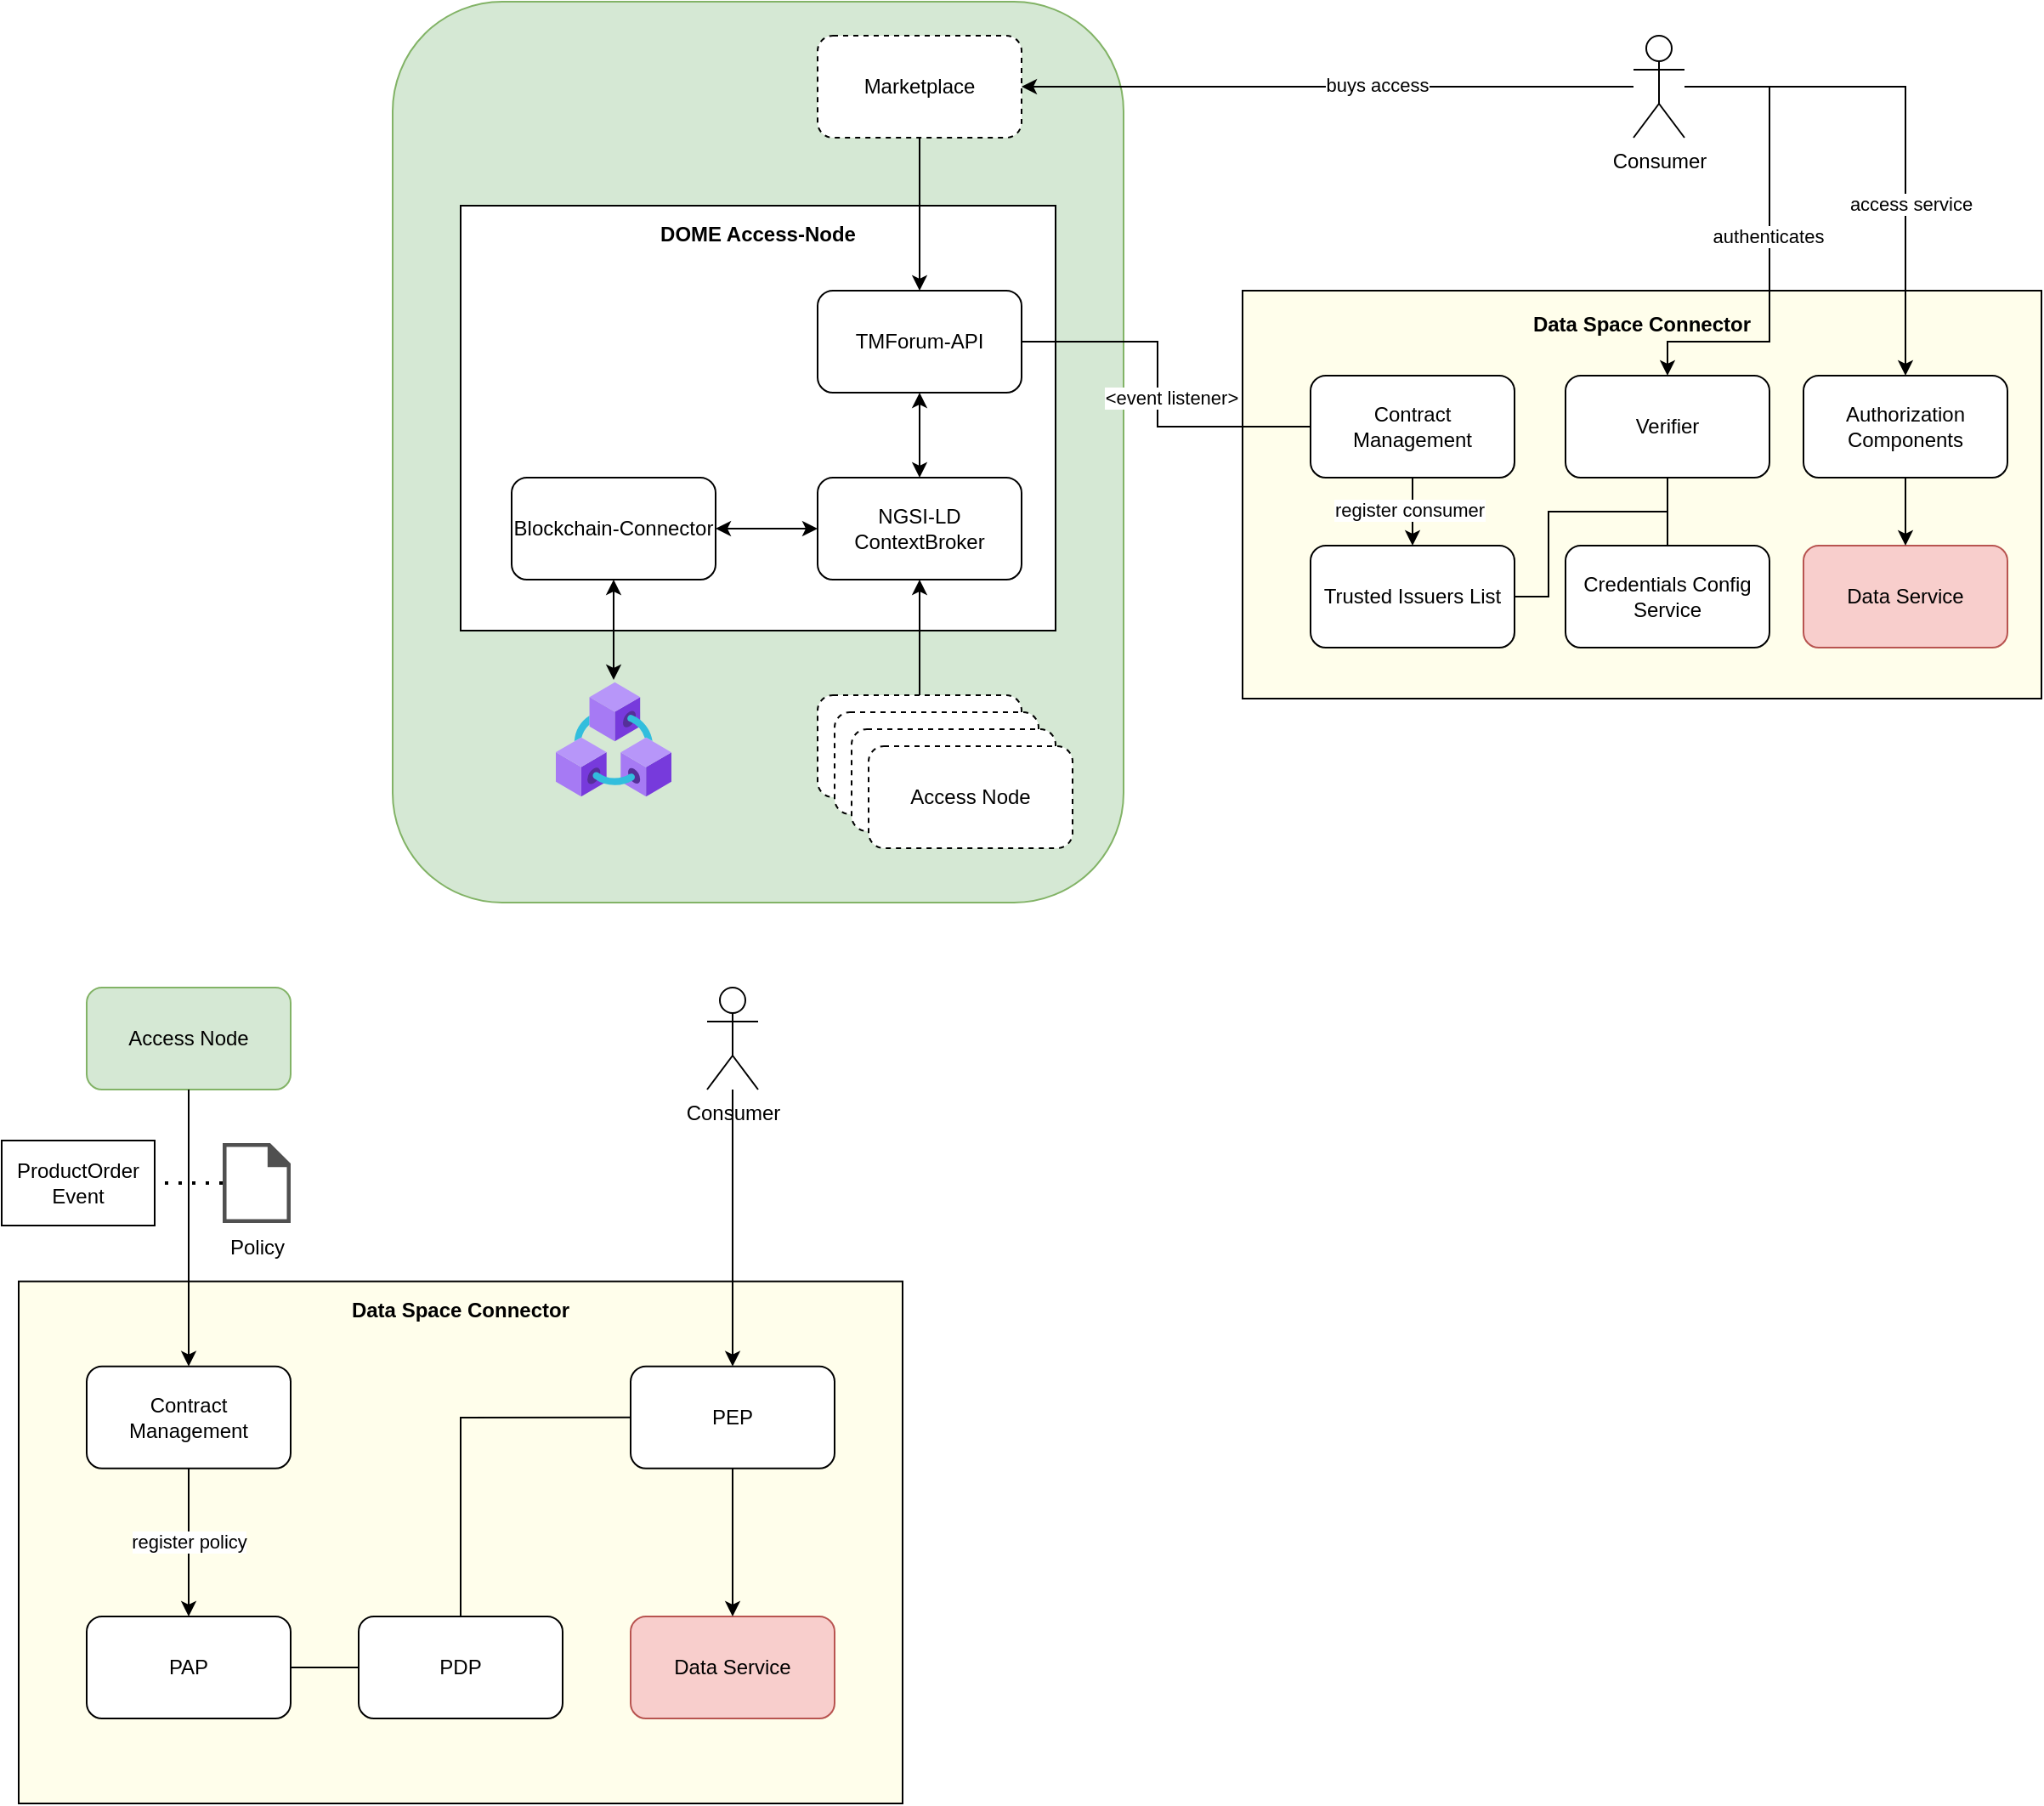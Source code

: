 <mxfile version="24.8.6">
  <diagram name="Page-1" id="CewpsjSTCl-pc4d_EMi_">
    <mxGraphModel dx="3457" dy="1438" grid="1" gridSize="10" guides="1" tooltips="1" connect="1" arrows="1" fold="1" page="1" pageScale="1" pageWidth="850" pageHeight="1100" math="0" shadow="0">
      <root>
        <mxCell id="0" />
        <mxCell id="1" parent="0" />
        <mxCell id="rOw19jKcxJnXFdSq0Atq-2" value="" style="rounded=1;whiteSpace=wrap;html=1;fillColor=#d5e8d4;strokeColor=#82b366;" vertex="1" parent="1">
          <mxGeometry x="-130" y="20" width="430" height="530" as="geometry" />
        </mxCell>
        <mxCell id="vZUjrlELO1Ofky0nEN63-1" value="&lt;div&gt;&lt;b&gt;DOME Access-Node&lt;/b&gt;&lt;/div&gt;&lt;div&gt;&lt;br&gt;&lt;/div&gt;&lt;div&gt;&lt;br&gt;&lt;/div&gt;&lt;div&gt;&lt;br&gt;&lt;/div&gt;&lt;div&gt;&lt;br&gt;&lt;/div&gt;&lt;div&gt;&lt;br&gt;&lt;/div&gt;&lt;div&gt;&lt;br&gt;&lt;/div&gt;&lt;div&gt;&lt;br&gt;&lt;/div&gt;&lt;div&gt;&lt;br&gt;&lt;/div&gt;&lt;div&gt;&lt;br&gt;&lt;/div&gt;&lt;div&gt;&lt;br&gt;&lt;/div&gt;&lt;div&gt;&lt;br&gt;&lt;/div&gt;&lt;div&gt;&lt;br&gt;&lt;/div&gt;&lt;div&gt;&lt;br&gt;&lt;/div&gt;&lt;div&gt;&lt;br&gt;&lt;/div&gt;&lt;div&gt;&lt;br&gt;&lt;/div&gt;" style="rounded=0;whiteSpace=wrap;html=1;" parent="1" vertex="1">
          <mxGeometry x="-90" y="140" width="350" height="250" as="geometry" />
        </mxCell>
        <mxCell id="vZUjrlELO1Ofky0nEN63-2" value="TMForum-API" style="rounded=1;whiteSpace=wrap;html=1;" parent="1" vertex="1">
          <mxGeometry x="120" y="190" width="120" height="60" as="geometry" />
        </mxCell>
        <mxCell id="vZUjrlELO1Ofky0nEN63-3" value="NGSI-LD ContextBroker" style="rounded=1;whiteSpace=wrap;html=1;" parent="1" vertex="1">
          <mxGeometry x="120" y="300" width="120" height="60" as="geometry" />
        </mxCell>
        <mxCell id="vZUjrlELO1Ofky0nEN63-4" value="Blockchain-Connector" style="rounded=1;whiteSpace=wrap;html=1;" parent="1" vertex="1">
          <mxGeometry x="-60" y="300" width="120" height="60" as="geometry" />
        </mxCell>
        <mxCell id="vZUjrlELO1Ofky0nEN63-5" value="" style="endArrow=classic;startArrow=classic;html=1;rounded=0;entryX=0;entryY=0.5;entryDx=0;entryDy=0;exitX=1;exitY=0.5;exitDx=0;exitDy=0;" parent="1" source="vZUjrlELO1Ofky0nEN63-4" target="vZUjrlELO1Ofky0nEN63-3" edge="1">
          <mxGeometry width="50" height="50" relative="1" as="geometry">
            <mxPoint x="-200" y="530" as="sourcePoint" />
            <mxPoint x="-150" y="480" as="targetPoint" />
          </mxGeometry>
        </mxCell>
        <mxCell id="vZUjrlELO1Ofky0nEN63-6" value="" style="endArrow=classic;startArrow=classic;html=1;rounded=0;entryX=0.5;entryY=0;entryDx=0;entryDy=0;exitX=0.5;exitY=1;exitDx=0;exitDy=0;" parent="1" source="vZUjrlELO1Ofky0nEN63-2" target="vZUjrlELO1Ofky0nEN63-3" edge="1">
          <mxGeometry width="50" height="50" relative="1" as="geometry">
            <mxPoint x="85" y="260" as="sourcePoint" />
            <mxPoint x="180" y="310" as="targetPoint" />
            <Array as="points">
              <mxPoint x="180" y="270" />
            </Array>
          </mxGeometry>
        </mxCell>
        <mxCell id="vZUjrlELO1Ofky0nEN63-7" value="" style="image;aspect=fixed;html=1;points=[];align=center;fontSize=12;image=img/lib/azure2/blockchain/Azure_Blockchain_Service.svg;" parent="1" vertex="1">
          <mxGeometry x="-34" y="420" width="68" height="68" as="geometry" />
        </mxCell>
        <mxCell id="vZUjrlELO1Ofky0nEN63-8" value="" style="endArrow=classic;startArrow=classic;html=1;rounded=0;entryX=0.5;entryY=1;entryDx=0;entryDy=0;exitX=0.5;exitY=-0.015;exitDx=0;exitDy=0;exitPerimeter=0;" parent="1" source="vZUjrlELO1Ofky0nEN63-7" target="vZUjrlELO1Ofky0nEN63-4" edge="1">
          <mxGeometry width="50" height="50" relative="1" as="geometry">
            <mxPoint x="-200" y="520" as="sourcePoint" />
            <mxPoint x="-150" y="470" as="targetPoint" />
          </mxGeometry>
        </mxCell>
        <mxCell id="vZUjrlELO1Ofky0nEN63-9" value="" style="endArrow=classic;html=1;rounded=0;entryX=0.5;entryY=0;entryDx=0;entryDy=0;" parent="1" target="vZUjrlELO1Ofky0nEN63-2" edge="1">
          <mxGeometry width="50" height="50" relative="1" as="geometry">
            <mxPoint x="180" y="100" as="sourcePoint" />
            <mxPoint x="190" y="40" as="targetPoint" />
          </mxGeometry>
        </mxCell>
        <mxCell id="vZUjrlELO1Ofky0nEN63-10" value="" style="endArrow=classic;html=1;rounded=0;" parent="1" target="vZUjrlELO1Ofky0nEN63-3" edge="1">
          <mxGeometry width="50" height="50" relative="1" as="geometry">
            <mxPoint x="180" y="430" as="sourcePoint" />
            <mxPoint x="210" y="420" as="targetPoint" />
          </mxGeometry>
        </mxCell>
        <mxCell id="vZUjrlELO1Ofky0nEN63-11" value="Access Node" style="rounded=1;whiteSpace=wrap;html=1;dashed=1;" parent="1" vertex="1">
          <mxGeometry x="120" y="428" width="120" height="60" as="geometry" />
        </mxCell>
        <mxCell id="vZUjrlELO1Ofky0nEN63-12" value="Access Node" style="rounded=1;whiteSpace=wrap;html=1;dashed=1;" parent="1" vertex="1">
          <mxGeometry x="130" y="438" width="120" height="60" as="geometry" />
        </mxCell>
        <mxCell id="vZUjrlELO1Ofky0nEN63-13" value="Access Node" style="rounded=1;whiteSpace=wrap;html=1;dashed=1;" parent="1" vertex="1">
          <mxGeometry x="140" y="448" width="120" height="60" as="geometry" />
        </mxCell>
        <mxCell id="vZUjrlELO1Ofky0nEN63-14" value="Access Node" style="rounded=1;whiteSpace=wrap;html=1;dashed=1;" parent="1" vertex="1">
          <mxGeometry x="150" y="458" width="120" height="60" as="geometry" />
        </mxCell>
        <mxCell id="vZUjrlELO1Ofky0nEN63-15" value="Marketplace" style="rounded=1;whiteSpace=wrap;html=1;dashed=1;" parent="1" vertex="1">
          <mxGeometry x="120" y="40" width="120" height="60" as="geometry" />
        </mxCell>
        <mxCell id="rOw19jKcxJnXFdSq0Atq-1" value="&lt;div&gt;&lt;b&gt;Data Space Connector&lt;/b&gt;&lt;/div&gt;&lt;div&gt;&lt;br&gt;&lt;/div&gt;&lt;div&gt;&lt;br&gt;&lt;/div&gt;&lt;div&gt;&lt;br&gt;&lt;/div&gt;&lt;div&gt;&lt;br&gt;&lt;/div&gt;&lt;div&gt;&lt;br&gt;&lt;/div&gt;&lt;div&gt;&lt;br&gt;&lt;/div&gt;&lt;div&gt;&lt;br&gt;&lt;/div&gt;&lt;div&gt;&lt;br&gt;&lt;/div&gt;&lt;div&gt;&lt;br&gt;&lt;/div&gt;&lt;div&gt;&lt;br&gt;&lt;/div&gt;&lt;div&gt;&lt;br&gt;&lt;/div&gt;&lt;div&gt;&lt;br&gt;&lt;/div&gt;&lt;div&gt;&lt;br&gt;&lt;/div&gt;&lt;div&gt;&lt;br&gt;&lt;/div&gt;" style="rounded=0;whiteSpace=wrap;html=1;fillColor=#FFFEEB;" vertex="1" parent="1">
          <mxGeometry x="370" y="190" width="470" height="240" as="geometry" />
        </mxCell>
        <mxCell id="rOw19jKcxJnXFdSq0Atq-3" value="Contract Management" style="rounded=1;whiteSpace=wrap;html=1;" vertex="1" parent="1">
          <mxGeometry x="410" y="240" width="120" height="60" as="geometry" />
        </mxCell>
        <mxCell id="rOw19jKcxJnXFdSq0Atq-4" value="" style="endArrow=none;html=1;rounded=0;entryX=0;entryY=0.5;entryDx=0;entryDy=0;exitX=1;exitY=0.5;exitDx=0;exitDy=0;" edge="1" parent="1" source="vZUjrlELO1Ofky0nEN63-2" target="rOw19jKcxJnXFdSq0Atq-3">
          <mxGeometry width="50" height="50" relative="1" as="geometry">
            <mxPoint x="320" y="500" as="sourcePoint" />
            <mxPoint x="370" y="450" as="targetPoint" />
            <Array as="points">
              <mxPoint x="320" y="220" />
              <mxPoint x="320" y="270" />
            </Array>
          </mxGeometry>
        </mxCell>
        <mxCell id="rOw19jKcxJnXFdSq0Atq-5" value="&amp;lt;event listener&amp;gt;" style="edgeLabel;html=1;align=center;verticalAlign=middle;resizable=0;points=[];" vertex="1" connectable="0" parent="rOw19jKcxJnXFdSq0Atq-4">
          <mxGeometry y="3" relative="1" as="geometry">
            <mxPoint x="5" y="3" as="offset" />
          </mxGeometry>
        </mxCell>
        <mxCell id="rOw19jKcxJnXFdSq0Atq-6" value="Trusted Issuers List" style="rounded=1;whiteSpace=wrap;html=1;" vertex="1" parent="1">
          <mxGeometry x="410" y="340" width="120" height="60" as="geometry" />
        </mxCell>
        <mxCell id="rOw19jKcxJnXFdSq0Atq-7" value="Data Service" style="rounded=1;whiteSpace=wrap;html=1;fillColor=#f8cecc;strokeColor=#b85450;" vertex="1" parent="1">
          <mxGeometry x="700" y="340" width="120" height="60" as="geometry" />
        </mxCell>
        <mxCell id="rOw19jKcxJnXFdSq0Atq-8" value="Verifier" style="rounded=1;whiteSpace=wrap;html=1;" vertex="1" parent="1">
          <mxGeometry x="560" y="240" width="120" height="60" as="geometry" />
        </mxCell>
        <mxCell id="rOw19jKcxJnXFdSq0Atq-9" value="Credentials Config Service" style="rounded=1;whiteSpace=wrap;html=1;" vertex="1" parent="1">
          <mxGeometry x="560" y="340" width="120" height="60" as="geometry" />
        </mxCell>
        <mxCell id="rOw19jKcxJnXFdSq0Atq-10" value="Consumer" style="shape=umlActor;verticalLabelPosition=bottom;verticalAlign=top;html=1;outlineConnect=0;" vertex="1" parent="1">
          <mxGeometry x="600" y="40" width="30" height="60" as="geometry" />
        </mxCell>
        <mxCell id="rOw19jKcxJnXFdSq0Atq-12" value="&lt;div&gt;Authorization&lt;/div&gt;&lt;div&gt;Components&lt;/div&gt;" style="rounded=1;whiteSpace=wrap;html=1;" vertex="1" parent="1">
          <mxGeometry x="700" y="240" width="120" height="60" as="geometry" />
        </mxCell>
        <mxCell id="rOw19jKcxJnXFdSq0Atq-15" value="" style="endArrow=classic;html=1;rounded=0;exitX=0.5;exitY=1;exitDx=0;exitDy=0;" edge="1" parent="1" source="rOw19jKcxJnXFdSq0Atq-3" target="rOw19jKcxJnXFdSq0Atq-6">
          <mxGeometry width="50" height="50" relative="1" as="geometry">
            <mxPoint x="410" y="560" as="sourcePoint" />
            <mxPoint x="460" y="510" as="targetPoint" />
          </mxGeometry>
        </mxCell>
        <mxCell id="rOw19jKcxJnXFdSq0Atq-16" value="register consumer" style="edgeLabel;html=1;align=center;verticalAlign=middle;resizable=0;points=[];" vertex="1" connectable="0" parent="rOw19jKcxJnXFdSq0Atq-15">
          <mxGeometry x="-0.05" y="-2" relative="1" as="geometry">
            <mxPoint as="offset" />
          </mxGeometry>
        </mxCell>
        <mxCell id="rOw19jKcxJnXFdSq0Atq-17" value="" style="endArrow=none;html=1;rounded=0;entryX=0.5;entryY=1;entryDx=0;entryDy=0;exitX=1;exitY=0.5;exitDx=0;exitDy=0;" edge="1" parent="1" source="rOw19jKcxJnXFdSq0Atq-6" target="rOw19jKcxJnXFdSq0Atq-8">
          <mxGeometry width="50" height="50" relative="1" as="geometry">
            <mxPoint x="460" y="570" as="sourcePoint" />
            <mxPoint x="510" y="520" as="targetPoint" />
            <Array as="points">
              <mxPoint x="550" y="370" />
              <mxPoint x="550" y="320" />
              <mxPoint x="620" y="320" />
            </Array>
          </mxGeometry>
        </mxCell>
        <mxCell id="rOw19jKcxJnXFdSq0Atq-18" value="" style="endArrow=none;html=1;rounded=0;entryX=0.5;entryY=1;entryDx=0;entryDy=0;exitX=0.5;exitY=0;exitDx=0;exitDy=0;" edge="1" parent="1" source="rOw19jKcxJnXFdSq0Atq-9" target="rOw19jKcxJnXFdSq0Atq-8">
          <mxGeometry width="50" height="50" relative="1" as="geometry">
            <mxPoint x="590" y="550" as="sourcePoint" />
            <mxPoint x="640" y="500" as="targetPoint" />
          </mxGeometry>
        </mxCell>
        <mxCell id="rOw19jKcxJnXFdSq0Atq-19" value="" style="endArrow=classic;html=1;rounded=0;exitX=0.5;exitY=1;exitDx=0;exitDy=0;entryX=0.5;entryY=0;entryDx=0;entryDy=0;" edge="1" parent="1" source="rOw19jKcxJnXFdSq0Atq-12" target="rOw19jKcxJnXFdSq0Atq-7">
          <mxGeometry width="50" height="50" relative="1" as="geometry">
            <mxPoint x="960" y="280" as="sourcePoint" />
            <mxPoint x="1010" y="230" as="targetPoint" />
          </mxGeometry>
        </mxCell>
        <mxCell id="rOw19jKcxJnXFdSq0Atq-20" value="" style="endArrow=classic;html=1;rounded=0;" edge="1" parent="1" source="rOw19jKcxJnXFdSq0Atq-10" target="vZUjrlELO1Ofky0nEN63-15">
          <mxGeometry width="50" height="50" relative="1" as="geometry">
            <mxPoint x="370" y="80" as="sourcePoint" />
            <mxPoint x="420" y="30" as="targetPoint" />
          </mxGeometry>
        </mxCell>
        <mxCell id="rOw19jKcxJnXFdSq0Atq-21" value="buys access" style="edgeLabel;html=1;align=center;verticalAlign=middle;resizable=0;points=[];" vertex="1" connectable="0" parent="rOw19jKcxJnXFdSq0Atq-20">
          <mxGeometry x="-0.157" y="-1" relative="1" as="geometry">
            <mxPoint as="offset" />
          </mxGeometry>
        </mxCell>
        <mxCell id="rOw19jKcxJnXFdSq0Atq-22" value="" style="endArrow=classic;html=1;rounded=0;entryX=0.5;entryY=0;entryDx=0;entryDy=0;" edge="1" parent="1" source="rOw19jKcxJnXFdSq0Atq-10" target="rOw19jKcxJnXFdSq0Atq-12">
          <mxGeometry width="50" height="50" relative="1" as="geometry">
            <mxPoint x="720" y="110" as="sourcePoint" />
            <mxPoint x="770" y="60" as="targetPoint" />
            <Array as="points">
              <mxPoint x="760" y="70" />
            </Array>
          </mxGeometry>
        </mxCell>
        <mxCell id="rOw19jKcxJnXFdSq0Atq-25" value="access service" style="edgeLabel;html=1;align=center;verticalAlign=middle;resizable=0;points=[];" vertex="1" connectable="0" parent="rOw19jKcxJnXFdSq0Atq-22">
          <mxGeometry x="0.323" y="3" relative="1" as="geometry">
            <mxPoint as="offset" />
          </mxGeometry>
        </mxCell>
        <mxCell id="rOw19jKcxJnXFdSq0Atq-23" value="" style="endArrow=classic;html=1;rounded=0;" edge="1" parent="1" target="rOw19jKcxJnXFdSq0Atq-8">
          <mxGeometry width="50" height="50" relative="1" as="geometry">
            <mxPoint x="630" y="70" as="sourcePoint" />
            <mxPoint x="870" y="90" as="targetPoint" />
            <Array as="points">
              <mxPoint x="680" y="70" />
              <mxPoint x="680" y="160" />
              <mxPoint x="680" y="220" />
              <mxPoint x="620" y="220" />
            </Array>
          </mxGeometry>
        </mxCell>
        <mxCell id="rOw19jKcxJnXFdSq0Atq-24" value="authenticates" style="edgeLabel;html=1;align=center;verticalAlign=middle;resizable=0;points=[];" vertex="1" connectable="0" parent="rOw19jKcxJnXFdSq0Atq-23">
          <mxGeometry x="-0.016" y="-1" relative="1" as="geometry">
            <mxPoint as="offset" />
          </mxGeometry>
        </mxCell>
        <mxCell id="rOw19jKcxJnXFdSq0Atq-26" value="&lt;div&gt;&lt;b&gt;Data Space Connector&lt;/b&gt;&lt;/div&gt;&lt;div&gt;&lt;br&gt;&lt;/div&gt;&lt;div&gt;&lt;br&gt;&lt;/div&gt;&lt;div&gt;&lt;br&gt;&lt;/div&gt;&lt;div&gt;&lt;br&gt;&lt;/div&gt;&lt;div&gt;&lt;br&gt;&lt;/div&gt;&lt;div&gt;&lt;br&gt;&lt;/div&gt;&lt;div&gt;&lt;br&gt;&lt;/div&gt;&lt;div&gt;&lt;br&gt;&lt;/div&gt;&lt;div&gt;&lt;br&gt;&lt;/div&gt;&lt;div&gt;&lt;br&gt;&lt;/div&gt;&lt;div&gt;&lt;br&gt;&lt;/div&gt;&lt;div&gt;&lt;br&gt;&lt;/div&gt;&lt;div&gt;&lt;br&gt;&lt;/div&gt;&lt;div&gt;&lt;br&gt;&lt;/div&gt;&lt;div&gt;&lt;br&gt;&lt;/div&gt;&lt;div&gt;&lt;br&gt;&lt;/div&gt;&lt;div&gt;&lt;br&gt;&lt;/div&gt;&lt;div&gt;&lt;br&gt;&lt;/div&gt;&lt;div&gt;&lt;br&gt;&lt;/div&gt;" style="rounded=0;whiteSpace=wrap;html=1;fillColor=#FFFEEB;" vertex="1" parent="1">
          <mxGeometry x="-350" y="772.86" width="520" height="307.14" as="geometry" />
        </mxCell>
        <mxCell id="rOw19jKcxJnXFdSq0Atq-27" value="Contract Management" style="rounded=1;whiteSpace=wrap;html=1;" vertex="1" parent="1">
          <mxGeometry x="-310" y="822.86" width="120" height="60" as="geometry" />
        </mxCell>
        <mxCell id="rOw19jKcxJnXFdSq0Atq-29" value="Data Service" style="rounded=1;whiteSpace=wrap;html=1;fillColor=#f8cecc;strokeColor=#b85450;" vertex="1" parent="1">
          <mxGeometry x="10" y="970" width="120" height="60" as="geometry" />
        </mxCell>
        <mxCell id="rOw19jKcxJnXFdSq0Atq-39" value="PEP" style="rounded=1;whiteSpace=wrap;html=1;" vertex="1" parent="1">
          <mxGeometry x="10" y="822.86" width="120" height="60" as="geometry" />
        </mxCell>
        <mxCell id="rOw19jKcxJnXFdSq0Atq-40" value="PDP" style="rounded=1;whiteSpace=wrap;html=1;" vertex="1" parent="1">
          <mxGeometry x="-150" y="970" width="120" height="60" as="geometry" />
        </mxCell>
        <mxCell id="rOw19jKcxJnXFdSq0Atq-41" value="PAP" style="rounded=1;whiteSpace=wrap;html=1;" vertex="1" parent="1">
          <mxGeometry x="-310" y="970" width="120" height="60" as="geometry" />
        </mxCell>
        <mxCell id="rOw19jKcxJnXFdSq0Atq-43" value="" style="endArrow=none;html=1;rounded=0;entryX=0;entryY=0.5;entryDx=0;entryDy=0;exitX=1;exitY=0.5;exitDx=0;exitDy=0;" edge="1" parent="1" source="rOw19jKcxJnXFdSq0Atq-41" target="rOw19jKcxJnXFdSq0Atq-40">
          <mxGeometry width="50" height="50" relative="1" as="geometry">
            <mxPoint x="-500" y="1140" as="sourcePoint" />
            <mxPoint x="-450" y="1090" as="targetPoint" />
          </mxGeometry>
        </mxCell>
        <mxCell id="rOw19jKcxJnXFdSq0Atq-44" value="" style="endArrow=none;html=1;rounded=0;entryX=0;entryY=0.5;entryDx=0;entryDy=0;" edge="1" parent="1" source="rOw19jKcxJnXFdSq0Atq-40" target="rOw19jKcxJnXFdSq0Atq-39">
          <mxGeometry width="50" height="50" relative="1" as="geometry">
            <mxPoint x="-500" y="1130" as="sourcePoint" />
            <mxPoint x="-450" y="1080" as="targetPoint" />
            <Array as="points">
              <mxPoint x="-90" y="853" />
            </Array>
          </mxGeometry>
        </mxCell>
        <mxCell id="rOw19jKcxJnXFdSq0Atq-45" value="" style="endArrow=classic;html=1;rounded=0;exitX=0.5;exitY=1;exitDx=0;exitDy=0;entryX=0.5;entryY=0;entryDx=0;entryDy=0;" edge="1" parent="1" source="rOw19jKcxJnXFdSq0Atq-39" target="rOw19jKcxJnXFdSq0Atq-29">
          <mxGeometry width="50" height="50" relative="1" as="geometry">
            <mxPoint x="150" y="870" as="sourcePoint" />
            <mxPoint x="200" y="820" as="targetPoint" />
            <Array as="points" />
          </mxGeometry>
        </mxCell>
        <mxCell id="rOw19jKcxJnXFdSq0Atq-46" value="" style="endArrow=classic;html=1;rounded=0;exitX=0.5;exitY=1;exitDx=0;exitDy=0;" edge="1" parent="1" source="rOw19jKcxJnXFdSq0Atq-27" target="rOw19jKcxJnXFdSq0Atq-41">
          <mxGeometry width="50" height="50" relative="1" as="geometry">
            <mxPoint x="-450" y="950" as="sourcePoint" />
            <mxPoint x="-400" y="900" as="targetPoint" />
          </mxGeometry>
        </mxCell>
        <mxCell id="rOw19jKcxJnXFdSq0Atq-47" value="register policy" style="edgeLabel;html=1;align=center;verticalAlign=middle;resizable=0;points=[];" vertex="1" connectable="0" parent="rOw19jKcxJnXFdSq0Atq-46">
          <mxGeometry x="-0.01" relative="1" as="geometry">
            <mxPoint as="offset" />
          </mxGeometry>
        </mxCell>
        <mxCell id="rOw19jKcxJnXFdSq0Atq-58" value="&lt;div&gt;ProductOrder&lt;/div&gt;&lt;div&gt;Event&lt;/div&gt;" style="rounded=0;whiteSpace=wrap;html=1;" vertex="1" parent="1">
          <mxGeometry x="-360" y="690" width="90" height="50" as="geometry" />
        </mxCell>
        <mxCell id="rOw19jKcxJnXFdSq0Atq-59" value="" style="endArrow=none;dashed=1;html=1;dashPattern=1 3;strokeWidth=2;rounded=0;entryX=1;entryY=0.5;entryDx=0;entryDy=0;" edge="1" parent="1" source="rOw19jKcxJnXFdSq0Atq-62" target="rOw19jKcxJnXFdSq0Atq-58">
          <mxGeometry width="50" height="50" relative="1" as="geometry">
            <mxPoint x="-140" y="740" as="sourcePoint" />
            <mxPoint x="-140" y="740" as="targetPoint" />
          </mxGeometry>
        </mxCell>
        <mxCell id="rOw19jKcxJnXFdSq0Atq-62" value="Policy" style="sketch=0;pointerEvents=1;shadow=0;dashed=0;html=1;strokeColor=none;fillColor=#505050;labelPosition=center;verticalLabelPosition=bottom;verticalAlign=top;outlineConnect=0;align=center;shape=mxgraph.office.concepts.document_blank;" vertex="1" parent="1">
          <mxGeometry x="-230" y="691.5" width="40" height="47" as="geometry" />
        </mxCell>
        <mxCell id="rOw19jKcxJnXFdSq0Atq-63" value="Access Node" style="rounded=1;whiteSpace=wrap;html=1;fillColor=#d5e8d4;strokeColor=#82b366;" vertex="1" parent="1">
          <mxGeometry x="-310" y="600" width="120" height="60" as="geometry" />
        </mxCell>
        <mxCell id="rOw19jKcxJnXFdSq0Atq-64" value="" style="endArrow=classic;html=1;rounded=0;exitX=0.5;exitY=1;exitDx=0;exitDy=0;" edge="1" parent="1" source="rOw19jKcxJnXFdSq0Atq-63" target="rOw19jKcxJnXFdSq0Atq-27">
          <mxGeometry width="50" height="50" relative="1" as="geometry">
            <mxPoint x="-250" y="680" as="sourcePoint" />
            <mxPoint x="-430" y="730" as="targetPoint" />
          </mxGeometry>
        </mxCell>
        <mxCell id="rOw19jKcxJnXFdSq0Atq-66" value="Consumer" style="shape=umlActor;verticalLabelPosition=bottom;verticalAlign=top;html=1;outlineConnect=0;" vertex="1" parent="1">
          <mxGeometry x="55" y="600" width="30" height="60" as="geometry" />
        </mxCell>
        <mxCell id="rOw19jKcxJnXFdSq0Atq-67" value="" style="endArrow=classic;html=1;rounded=0;" edge="1" parent="1" source="rOw19jKcxJnXFdSq0Atq-66" target="rOw19jKcxJnXFdSq0Atq-39">
          <mxGeometry width="50" height="50" relative="1" as="geometry">
            <mxPoint x="240" y="1000" as="sourcePoint" />
            <mxPoint x="290" y="950" as="targetPoint" />
          </mxGeometry>
        </mxCell>
      </root>
    </mxGraphModel>
  </diagram>
</mxfile>
